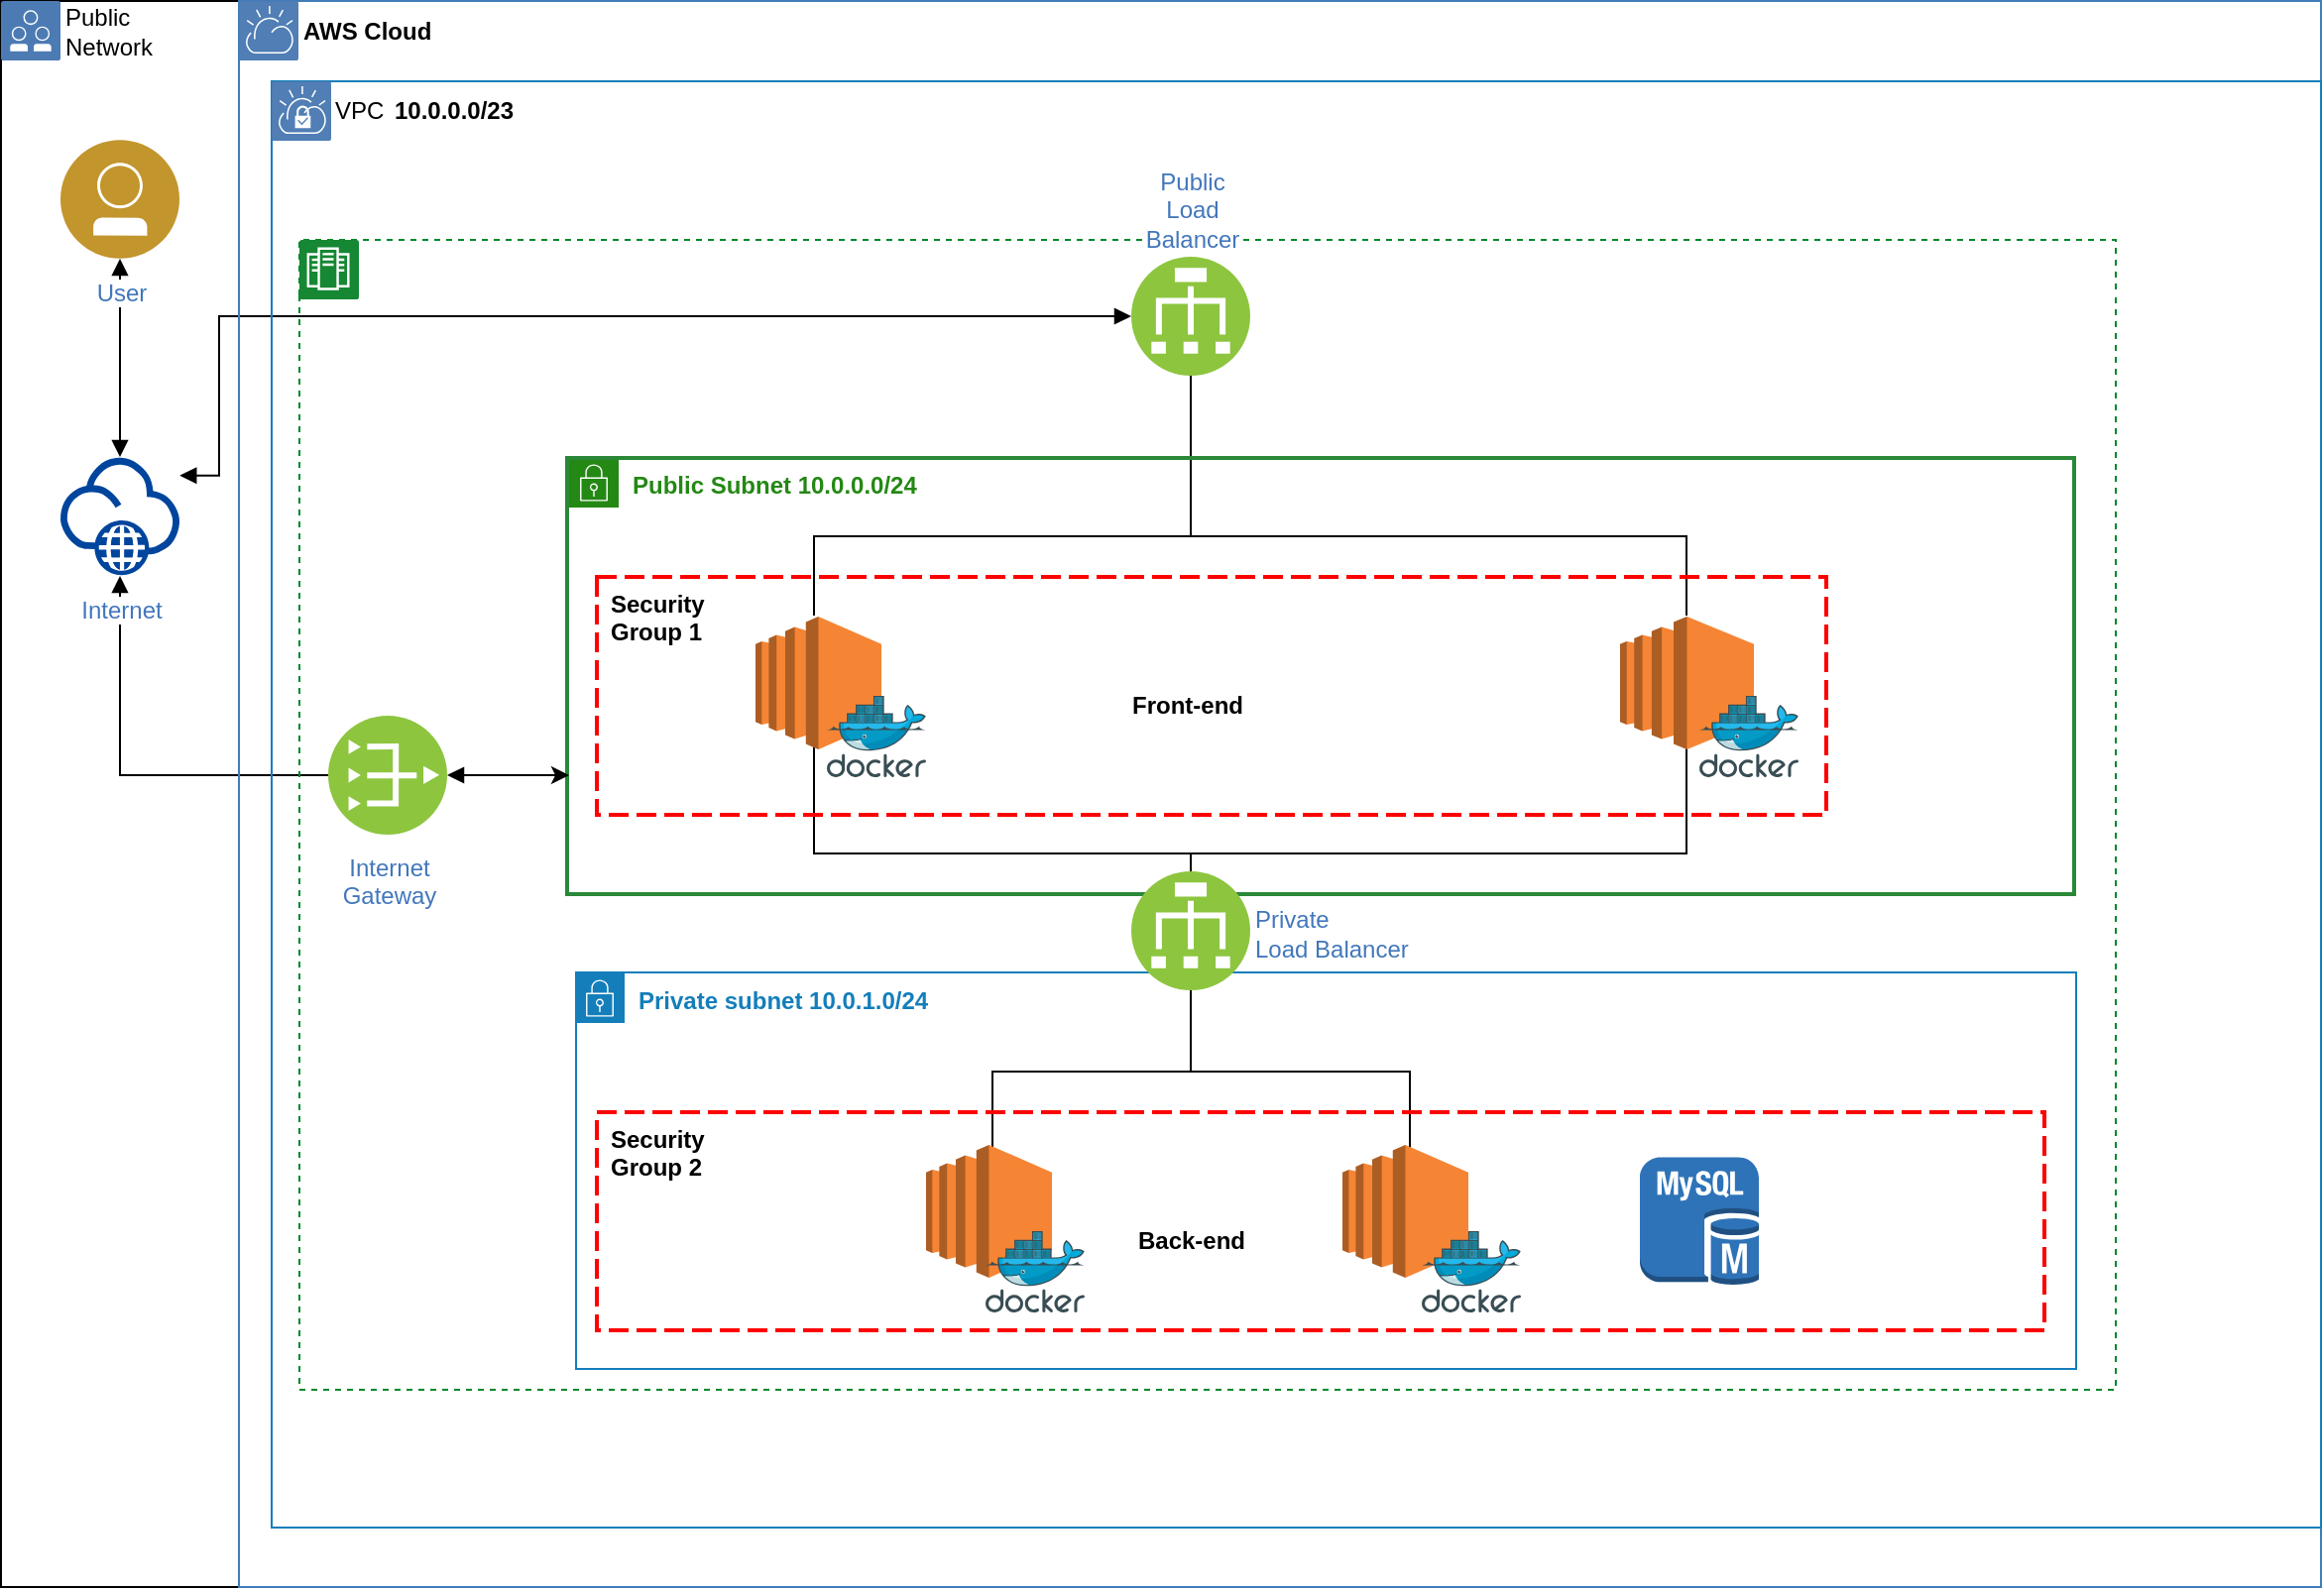 <mxfile version="20.2.7" type="onedrive"><diagram id="GNU3i8hCxYjH3E0Nk9u4" name="Page-1"><mxGraphModel grid="1" page="1" gridSize="10" guides="1" tooltips="1" connect="1" arrows="1" fold="1" pageScale="1" pageWidth="850" pageHeight="1100" math="0" shadow="0"><root><mxCell id="0"/><mxCell id="1" parent="0"/><mxCell id="FXCXVvDxTQtwc45PbP1s-120" style="edgeStyle=orthogonalEdgeStyle;rounded=0;orthogonalLoop=1;jettySize=auto;html=1;startArrow=block;startFill=1;endArrow=block;endFill=1;" edge="1" parent="1" source="FXCXVvDxTQtwc45PbP1s-93" target="FXCXVvDxTQtwc45PbP1s-94"><mxGeometry relative="1" as="geometry"/></mxCell><mxCell id="FXCXVvDxTQtwc45PbP1s-122" style="edgeStyle=orthogonalEdgeStyle;rounded=0;orthogonalLoop=1;jettySize=auto;html=1;endArrow=block;endFill=1;" edge="1" parent="1" source="FXCXVvDxTQtwc45PbP1s-96" target="FXCXVvDxTQtwc45PbP1s-94"><mxGeometry relative="1" as="geometry"/></mxCell><mxCell id="FXCXVvDxTQtwc45PbP1s-123" style="edgeStyle=orthogonalEdgeStyle;rounded=0;orthogonalLoop=1;jettySize=auto;html=1;startArrow=block;startFill=1;endArrow=block;endFill=1;entryX=1.002;entryY=0.156;entryDx=0;entryDy=0;entryPerimeter=0;" edge="1" parent="1" source="FXCXVvDxTQtwc45PbP1s-103" target="FXCXVvDxTQtwc45PbP1s-94"><mxGeometry relative="1" as="geometry"><Array as="points"><mxPoint x="233.5" y="308.5"/><mxPoint x="233.5" y="388.5"/></Array><mxPoint x="223.5" y="389.5" as="targetPoint"/></mxGeometry></mxCell><mxCell id="FXCXVvDxTQtwc45PbP1s-126" style="edgeStyle=orthogonalEdgeStyle;rounded=0;orthogonalLoop=1;jettySize=auto;html=1;endArrow=none;endFill=0;" edge="1" parent="1" target="FXCXVvDxTQtwc45PbP1s-103"><mxGeometry relative="1" as="geometry"><Array as="points"><mxPoint x="533.5" y="419.5"/><mxPoint x="723.5" y="419.5"/></Array><mxPoint x="533.5" y="459.5" as="sourcePoint"/></mxGeometry></mxCell><mxCell id="FXCXVvDxTQtwc45PbP1s-129" style="edgeStyle=orthogonalEdgeStyle;rounded=0;orthogonalLoop=1;jettySize=auto;html=1;endArrow=none;endFill=0;" edge="1" parent="1" target="FXCXVvDxTQtwc45PbP1s-103"><mxGeometry relative="1" as="geometry"><Array as="points"><mxPoint x="973.5" y="419.5"/><mxPoint x="723.5" y="419.5"/></Array><mxPoint x="973.5" y="459.5" as="sourcePoint"/></mxGeometry></mxCell><mxCell id="FXCXVvDxTQtwc45PbP1s-130" style="edgeStyle=orthogonalEdgeStyle;rounded=0;orthogonalLoop=1;jettySize=auto;html=1;endArrow=none;endFill=0;" edge="1" parent="1" source="FXCXVvDxTQtwc45PbP1s-104"><mxGeometry relative="1" as="geometry"><Array as="points"><mxPoint x="723.5" y="579.5"/><mxPoint x="533.5" y="579.5"/></Array><mxPoint x="533.5" y="519.5" as="targetPoint"/></mxGeometry></mxCell><mxCell id="FXCXVvDxTQtwc45PbP1s-133" style="edgeStyle=orthogonalEdgeStyle;rounded=0;orthogonalLoop=1;jettySize=auto;html=1;endArrow=none;endFill=0;" edge="1" parent="1" source="FXCXVvDxTQtwc45PbP1s-104"><mxGeometry relative="1" as="geometry"><Array as="points"><mxPoint x="723.5" y="579.5"/><mxPoint x="973.5" y="579.5"/></Array><mxPoint x="973.5" y="519.5" as="targetPoint"/></mxGeometry></mxCell><mxCell id="FXCXVvDxTQtwc45PbP1s-136" style="edgeStyle=orthogonalEdgeStyle;rounded=0;orthogonalLoop=1;jettySize=auto;html=1;endArrow=none;endFill=0;" edge="1" parent="1" target="FXCXVvDxTQtwc45PbP1s-104"><mxGeometry relative="1" as="geometry"><Array as="points"><mxPoint x="623.5" y="689.5"/><mxPoint x="723.5" y="689.5"/></Array><mxPoint x="623.5" y="729.5" as="sourcePoint"/></mxGeometry></mxCell><mxCell id="FXCXVvDxTQtwc45PbP1s-137" style="edgeStyle=orthogonalEdgeStyle;rounded=0;orthogonalLoop=1;jettySize=auto;html=1;endArrow=none;endFill=0;" edge="1" parent="1" target="FXCXVvDxTQtwc45PbP1s-104"><mxGeometry relative="1" as="geometry"><Array as="points"><mxPoint x="833.5" y="689.5"/><mxPoint x="723.5" y="689.5"/></Array><mxPoint x="834" y="730" as="sourcePoint"/></mxGeometry></mxCell><mxCell id="FXCXVvDxTQtwc45PbP1s-143" value="" style="swimlane;fontStyle=0;horizontal=1;collapsible=0;startSize=28;swimlaneLine=0;swimlaneFillColor=none;fillColor=none;rounded=0;whiteSpace=wrap;html=1;absoluteArcSize=1;arcSize=12;strokeColor=#147EBA;verticalAlign=top;align=left;spacingLeft=30;spacingTop=1;dashed=0;strokeWidth=1;" vertex="1" parent="1"><mxGeometry x="413.5" y="639.5" width="756.5" height="200" as="geometry"/></mxCell><mxCell id="FXCXVvDxTQtwc45PbP1s-153" value="" style="swimlane;fontStyle=0;horizontal=1;collapsible=0;startSize=28;swimlaneLine=0;swimlaneFillColor=none;fillColor=none;rounded=0;whiteSpace=wrap;html=1;absoluteArcSize=1;arcSize=0;strokeColor=#00882B;verticalAlign=top;align=left;spacingLeft=30;dashed=1;strokeWidth=1;container=1;" vertex="1" parent="1"><mxGeometry x="274" y="270" width="916" height="580" as="geometry"/></mxCell><mxCell id="FXCXVvDxTQtwc45PbP1s-154" value="" style="aspect=fixed;perimeter=ellipsePerimeter;html=1;align=center;shadow=0;dashed=0;fontColor=#4277BB;labelBackgroundColor=#ffffff;fontSize=12;spacingTop=3;image;image=img/lib/ibm/vpc/ZoneTag.svg;part=1;" vertex="1" parent="FXCXVvDxTQtwc45PbP1s-153"><mxGeometry width="30" height="30" as="geometry"/></mxCell><mxCell id="FXCXVvDxTQtwc45PbP1s-159" value="Security&lt;br&gt;Group 2" style="rounded=0;whiteSpace=wrap;html=1;absoluteArcSize=1;arcSize=0;strokeColor=#FD0000;fillColor=none;verticalAlign=top;align=left;spacingLeft=5;dashed=1;dashPattern=5 2;labelPosition=center;verticalLabelPosition=middle;strokeWidth=2;fontStyle=1" vertex="1" parent="FXCXVvDxTQtwc45PbP1s-153"><mxGeometry x="150" y="440" width="730" height="110" as="geometry"/></mxCell><mxCell id="FXCXVvDxTQtwc45PbP1s-160" value="Security&lt;br&gt;Group 1" style="rounded=0;whiteSpace=wrap;html=1;absoluteArcSize=1;arcSize=0;strokeColor=#FD0000;fillColor=none;verticalAlign=top;align=left;spacingLeft=5;dashed=1;dashPattern=5 2;labelPosition=center;verticalLabelPosition=middle;strokeWidth=2;fontStyle=1" vertex="1" parent="FXCXVvDxTQtwc45PbP1s-153"><mxGeometry x="150" y="170" width="620" height="120" as="geometry"/></mxCell><mxCell id="RrYlcHVvyqW19D8JRWyl-1" value="" style="outlineConnect=0;dashed=0;verticalLabelPosition=bottom;verticalAlign=top;align=center;html=1;shape=mxgraph.aws3.ec2;fillColor=#F58534;gradientColor=none;strokeColor=default;" vertex="1" parent="FXCXVvDxTQtwc45PbP1s-153"><mxGeometry x="230" y="190" width="63.5" height="67" as="geometry"/></mxCell><mxCell id="RrYlcHVvyqW19D8JRWyl-7" value="" style="outlineConnect=0;dashed=0;verticalLabelPosition=bottom;verticalAlign=top;align=center;html=1;shape=mxgraph.aws3.ec2;fillColor=#F58534;gradientColor=none;strokeColor=default;" vertex="1" parent="FXCXVvDxTQtwc45PbP1s-153"><mxGeometry x="526" y="456.5" width="63.5" height="67" as="geometry"/></mxCell><mxCell id="aLLhB8Fze37oShAQ3N2e-5" value="" style="sketch=0;aspect=fixed;html=1;points=[];align=center;image;fontSize=12;image=img/lib/mscae/Docker.svg;fillColor=#F58536;" vertex="1" parent="FXCXVvDxTQtwc45PbP1s-153"><mxGeometry x="266" y="230" width="50" height="41" as="geometry"/></mxCell><mxCell id="aLLhB8Fze37oShAQ3N2e-11" value="Back-end" style="text;html=1;strokeColor=none;fillColor=none;align=center;verticalAlign=middle;whiteSpace=wrap;rounded=0;fontStyle=1" vertex="1" parent="FXCXVvDxTQtwc45PbP1s-153"><mxGeometry x="408.25" y="490" width="83.5" height="30" as="geometry"/></mxCell><mxCell id="D-bShx6RBJAZ0hDJhpTl-6" value="" style="outlineConnect=0;dashed=0;verticalLabelPosition=bottom;verticalAlign=top;align=center;html=1;shape=mxgraph.aws3.mysql_db_instance;fillColor=#2E73B8;gradientColor=none;fontColor=#147EBA;strokeColor=#147EBA;strokeWidth=10;" vertex="1" parent="FXCXVvDxTQtwc45PbP1s-153"><mxGeometry x="676" y="462.75" width="60" height="64.5" as="geometry"/></mxCell><mxCell id="FXCXVvDxTQtwc45PbP1s-167" value="" style="swimlane;fontStyle=0;horizontal=1;collapsible=0;startSize=28;swimlaneLine=0;swimlaneFillColor=none;fillColor=none;rounded=0;whiteSpace=wrap;html=1;absoluteArcSize=1;arcSize=0;strokeColor=default;verticalAlign=top;align=left;spacingLeft=5;dashed=0;strokeWidth=1;container=1;" vertex="1" parent="1"><mxGeometry x="123.5" y="149.5" width="1170" height="800" as="geometry"/></mxCell><mxCell id="FXCXVvDxTQtwc45PbP1s-168" value="Public&lt;br&gt;Network" style="aspect=fixed;perimeter=ellipsePerimeter;html=1;align=left;shadow=0;dashed=0;labelBackgroundColor=none;fontSize=12;spacingTop=0;image;image=img/lib/ibm/vpc/PublicTag.svg;part=1;labelPosition=right;verticalLabelPosition=middle;verticalAlign=middle;" vertex="1" parent="FXCXVvDxTQtwc45PbP1s-167"><mxGeometry width="30" height="30" as="geometry"/></mxCell><mxCell id="FXCXVvDxTQtwc45PbP1s-170" value="AWS Cloud" style="swimlane;fontStyle=1;horizontal=1;collapsible=0;startSize=28;swimlaneLine=0;swimlaneFillColor=none;fillColor=none;rounded=0;whiteSpace=wrap;html=1;absoluteArcSize=1;arcSize=12;strokeColor=#417CB9;verticalAlign=top;align=left;spacingLeft=30;spacingTop=1;dashed=0;strokeWidth=1;" vertex="1" parent="FXCXVvDxTQtwc45PbP1s-167"><mxGeometry x="120" width="1050" height="800" as="geometry"/></mxCell><mxCell id="FXCXVvDxTQtwc45PbP1s-171" value="" style="aspect=fixed;perimeter=ellipsePerimeter;html=1;align=center;shadow=0;dashed=0;fontColor=#4277BB;labelBackgroundColor=#ffffff;fontSize=12;spacingTop=3;image;image=img/lib/ibm/vpc/CloudTag.svg;part=1;" vertex="1" parent="FXCXVvDxTQtwc45PbP1s-170"><mxGeometry width="30" height="30" as="geometry"/></mxCell><mxCell id="RrYlcHVvyqW19D8JRWyl-6" value="" style="outlineConnect=0;dashed=0;verticalLabelPosition=bottom;verticalAlign=top;align=center;html=1;shape=mxgraph.aws3.ec2;fillColor=#F58534;gradientColor=none;strokeColor=default;" vertex="1" parent="FXCXVvDxTQtwc45PbP1s-170"><mxGeometry x="346.5" y="577" width="63.5" height="67" as="geometry"/></mxCell><mxCell id="FXCXVvDxTQtwc45PbP1s-161" value="VPC" style="swimlane;fontStyle=0;horizontal=1;collapsible=0;startSize=28;swimlaneLine=0;swimlaneFillColor=none;fillColor=none;rounded=0;whiteSpace=wrap;html=1;absoluteArcSize=1;arcSize=12;strokeColor=#147EBA;verticalAlign=top;align=left;spacingLeft=30;spacingTop=1;dashed=0;strokeWidth=1;" vertex="1" parent="FXCXVvDxTQtwc45PbP1s-170"><mxGeometry x="16.5" y="40.5" width="1033.5" height="729.5" as="geometry"/></mxCell><mxCell id="D-bShx6RBJAZ0hDJhpTl-1" value="Public Subnet 10.0.0.0/24" style="points=[[0,0],[0.25,0],[0.5,0],[0.75,0],[1,0],[1,0.25],[1,0.5],[1,0.75],[1,1],[0.75,1],[0.5,1],[0.25,1],[0,1],[0,0.75],[0,0.5],[0,0.25]];outlineConnect=0;gradientColor=none;html=1;whiteSpace=wrap;fontSize=12;fontStyle=1;container=1;pointerEvents=0;collapsible=0;recursiveResize=0;shape=mxgraph.aws4.group;grIcon=mxgraph.aws4.group_security_group;grStroke=0;strokeColor=#248814;fillColor=none;verticalAlign=top;align=left;spacingLeft=30;fontColor=#248814;strokeWidth=10;deletable=0;" vertex="1" parent="FXCXVvDxTQtwc45PbP1s-161"><mxGeometry x="150" y="190" width="760" height="220" as="geometry"/></mxCell><mxCell id="FXCXVvDxTQtwc45PbP1s-162" value="" style="aspect=fixed;perimeter=ellipsePerimeter;html=1;align=center;shadow=0;dashed=0;fontColor=#4277BB;labelBackgroundColor=#ffffff;fontSize=12;spacingTop=3;image;image=img/lib/ibm/vpc/VPCTag.svg;part=1;" vertex="1" parent="FXCXVvDxTQtwc45PbP1s-161"><mxGeometry width="30" height="30" as="geometry"/></mxCell><mxCell id="aLLhB8Fze37oShAQ3N2e-2" value="10.0.0.0/23" style="text;html=1;strokeColor=none;fillColor=none;align=center;verticalAlign=middle;whiteSpace=wrap;rounded=0;fontStyle=1" vertex="1" parent="FXCXVvDxTQtwc45PbP1s-161"><mxGeometry x="50" width="83.5" height="30" as="geometry"/></mxCell><mxCell id="aLLhB8Fze37oShAQ3N2e-8" value="" style="sketch=0;aspect=fixed;html=1;points=[];align=center;image;fontSize=12;image=img/lib/mscae/Docker.svg;fillColor=#F58536;" vertex="1" parent="FXCXVvDxTQtwc45PbP1s-161"><mxGeometry x="360" y="580" width="50" height="41" as="geometry"/></mxCell><mxCell id="aLLhB8Fze37oShAQ3N2e-9" value="" style="sketch=0;aspect=fixed;html=1;points=[];align=center;image;fontSize=12;image=img/lib/mscae/Docker.svg;fillColor=#F58536;" vertex="1" parent="FXCXVvDxTQtwc45PbP1s-161"><mxGeometry x="580" y="580" width="50" height="41" as="geometry"/></mxCell><mxCell id="aLLhB8Fze37oShAQ3N2e-10" value="Front-end" style="text;html=1;strokeColor=none;fillColor=none;align=center;verticalAlign=middle;whiteSpace=wrap;rounded=0;fontStyle=1" vertex="1" parent="FXCXVvDxTQtwc45PbP1s-161"><mxGeometry x="420" y="300" width="83.5" height="30" as="geometry"/></mxCell><mxCell id="D-bShx6RBJAZ0hDJhpTl-2" value="&lt;b&gt;Private subnet&amp;nbsp;&lt;span style=&quot;caret-color: rgb(0, 0, 0);&quot;&gt;10.0.1.0/24&lt;/span&gt;&lt;/b&gt;" style="points=[[0,0],[0.25,0],[0.5,0],[0.75,0],[1,0],[1,0.25],[1,0.5],[1,0.75],[1,1],[0.75,1],[0.5,1],[0.25,1],[0,1],[0,0.75],[0,0.5],[0,0.25]];outlineConnect=0;gradientColor=none;html=1;whiteSpace=wrap;fontSize=12;fontStyle=0;container=1;pointerEvents=0;collapsible=0;recursiveResize=0;shape=mxgraph.aws4.group;grIcon=mxgraph.aws4.group_security_group;grStroke=0;strokeColor=#147EBA;fillColor=none;verticalAlign=top;align=left;spacingLeft=30;fontColor=#147EBA;dashed=0;" vertex="1" parent="FXCXVvDxTQtwc45PbP1s-161"><mxGeometry x="153" y="450" width="757" height="200" as="geometry"/></mxCell><mxCell id="FXCXVvDxTQtwc45PbP1s-96" value="Internet&lt;br&gt;Gateway" style="aspect=fixed;perimeter=ellipsePerimeter;html=1;align=center;shadow=0;dashed=0;fontColor=#4277BB;labelBackgroundColor=#ffffff;fontSize=12;spacingTop=3;image;image=img/lib/ibm/vpc/PublicGateway.svg;" vertex="1" parent="FXCXVvDxTQtwc45PbP1s-161"><mxGeometry x="28.5" y="320" width="60" height="60" as="geometry"/></mxCell><mxCell id="FXCXVvDxTQtwc45PbP1s-149" value="" style="swimlane;fontStyle=1;horizontal=1;collapsible=0;startSize=28;swimlaneLine=0;swimlaneFillColor=none;fillColor=none;rounded=0;whiteSpace=wrap;html=1;absoluteArcSize=1;arcSize=12;strokeColor=#2A8838;verticalAlign=top;align=left;spacingLeft=30;spacingTop=1;dashed=0;strokeWidth=2;" vertex="1" parent="FXCXVvDxTQtwc45PbP1s-161"><mxGeometry x="149" y="190" width="760" height="220" as="geometry"/></mxCell><mxCell id="HwulmQ-oOyahczQ6ZAeN-1" style="edgeStyle=orthogonalEdgeStyle;rounded=0;orthogonalLoop=1;jettySize=auto;html=1;endArrow=block;endFill=1;startArrow=classic;startFill=1;" edge="1" parent="1" target="FXCXVvDxTQtwc45PbP1s-96"><mxGeometry relative="1" as="geometry"><mxPoint x="410" y="540" as="sourcePoint"/><Array as="points"><mxPoint x="370" y="540"/><mxPoint x="370" y="540"/></Array></mxGeometry></mxCell><mxCell id="RrYlcHVvyqW19D8JRWyl-4" value="" style="outlineConnect=0;dashed=0;verticalLabelPosition=bottom;verticalAlign=top;align=center;html=1;shape=mxgraph.aws3.ec2;fillColor=#F58534;gradientColor=none;strokeColor=default;" vertex="1" parent="1"><mxGeometry x="940" y="460" width="67.5" height="67" as="geometry"/></mxCell><mxCell id="aLLhB8Fze37oShAQ3N2e-7" value="" style="sketch=0;aspect=fixed;html=1;points=[];align=center;image;fontSize=12;image=img/lib/mscae/Docker.svg;fillColor=#F58536;" vertex="1" parent="1"><mxGeometry x="980" y="500" width="50" height="41" as="geometry"/></mxCell><mxCell id="FXCXVvDxTQtwc45PbP1s-115" value="Icons" style="" parent="0"/><mxCell id="FXCXVvDxTQtwc45PbP1s-93" value="User" style="aspect=fixed;perimeter=ellipsePerimeter;html=1;align=center;shadow=0;dashed=0;fontColor=#4277BB;labelBackgroundColor=#ffffff;fontSize=12;spacingTop=3;image;image=img/lib/ibm/users/user.svg;" vertex="1" parent="FXCXVvDxTQtwc45PbP1s-115"><mxGeometry x="153.5" y="219.5" width="60" height="60" as="geometry"/></mxCell><mxCell id="FXCXVvDxTQtwc45PbP1s-94" value="Internet" style="aspect=fixed;perimeter=ellipsePerimeter;html=1;align=center;shadow=0;dashed=0;fontColor=#4277BB;labelBackgroundColor=#ffffff;fontSize=12;spacingTop=3;image;image=img/lib/ibm/vpc/Internet.svg;" vertex="1" parent="FXCXVvDxTQtwc45PbP1s-115"><mxGeometry x="153.5" y="379.5" width="60" height="60" as="geometry"/></mxCell><mxCell id="FXCXVvDxTQtwc45PbP1s-103" value="Public&lt;br&gt;Load&lt;br&gt;Balancer" style="aspect=fixed;perimeter=ellipsePerimeter;html=1;align=center;shadow=0;dashed=0;fontColor=#4277BB;labelBackgroundColor=#ffffff;fontSize=12;spacingTop=3;image;image=img/lib/ibm/vpc/LoadBalancer.svg;labelPosition=center;verticalLabelPosition=top;verticalAlign=bottom;imageBackground=default;" vertex="1" parent="FXCXVvDxTQtwc45PbP1s-115"><mxGeometry x="693.5" y="278.5" width="60" height="60" as="geometry"/></mxCell><mxCell id="FXCXVvDxTQtwc45PbP1s-104" value="Private &lt;br&gt;Load Balancer" style="aspect=fixed;perimeter=ellipsePerimeter;html=1;align=left;shadow=0;dashed=0;fontColor=#4277BB;labelBackgroundColor=#ffffff;fontSize=12;spacingTop=3;image;image=img/lib/ibm/vpc/LoadBalancer.svg;labelPosition=right;verticalLabelPosition=middle;verticalAlign=middle;" vertex="1" parent="FXCXVvDxTQtwc45PbP1s-115"><mxGeometry x="693.5" y="588.5" width="60" height="60" as="geometry"/></mxCell></root></mxGraphModel></diagram></mxfile>